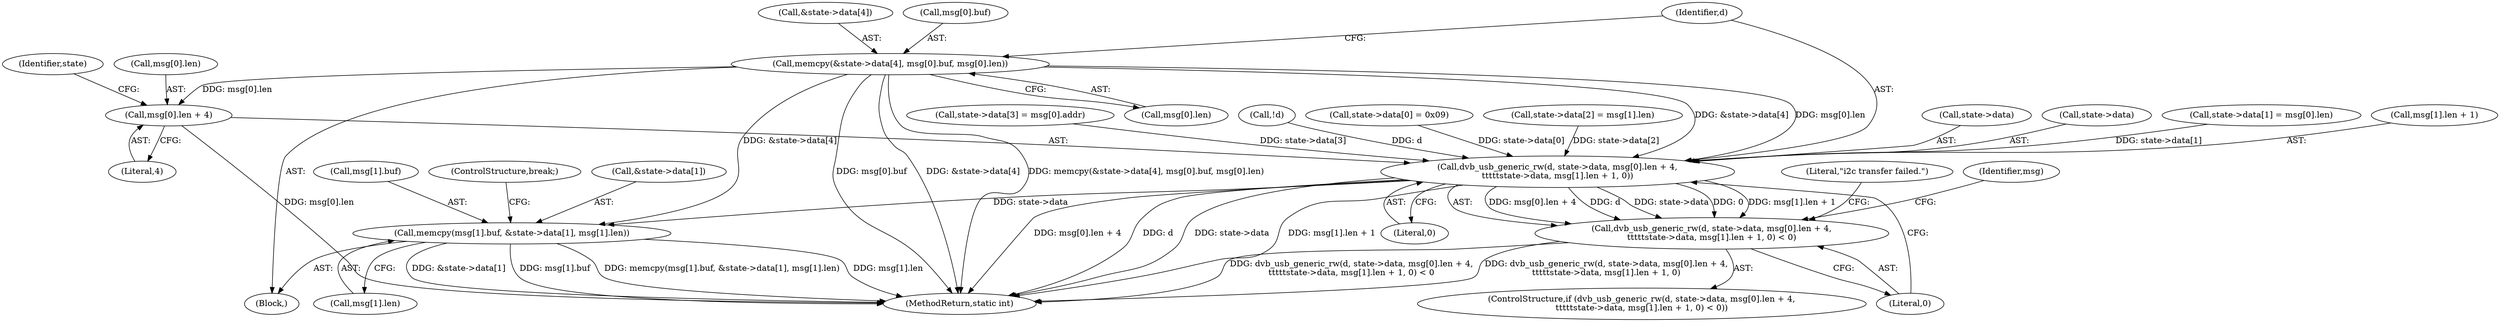 digraph "0_linux_606142af57dad981b78707234cfbd15f9f7b7125_1@API" {
"1000372" [label="(Call,memcpy(&state->data[4], msg[0].buf, msg[0].len))"];
"1000391" [label="(Call,dvb_usb_generic_rw(d, state->data, msg[0].len + 4,\n\t\t\t\t\tstate->data, msg[1].len + 1, 0))"];
"1000390" [label="(Call,dvb_usb_generic_rw(d, state->data, msg[0].len + 4,\n\t\t\t\t\tstate->data, msg[1].len + 1, 0) < 0)"];
"1000417" [label="(Call,memcpy(msg[1].buf, &state->data[1], msg[1].len))"];
"1000396" [label="(Call,msg[0].len + 4)"];
"1000397" [label="(Call,msg[0].len)"];
"1000373" [label="(Call,&state->data[4])"];
"1000392" [label="(Identifier,d)"];
"1000396" [label="(Call,msg[0].len + 4)"];
"1000420" [label="(Identifier,msg)"];
"1000434" [label="(ControlStructure,break;)"];
"1000403" [label="(Call,state->data)"];
"1000429" [label="(Call,msg[1].len)"];
"1000393" [label="(Call,state->data)"];
"1000339" [label="(Call,state->data[1] = msg[0].len)"];
"1000451" [label="(MethodReturn,static int)"];
"1000406" [label="(Call,msg[1].len + 1)"];
"1000361" [label="(Call,state->data[3] = msg[0].addr)"];
"1000389" [label="(ControlStructure,if (dvb_usb_generic_rw(d, state->data, msg[0].len + 4,\n\t\t\t\t\tstate->data, msg[1].len + 1, 0) < 0))"];
"1000423" [label="(Call,&state->data[1])"];
"1000413" [label="(Literal,0)"];
"1000372" [label="(Call,memcpy(&state->data[4], msg[0].buf, msg[0].len))"];
"1000391" [label="(Call,dvb_usb_generic_rw(d, state->data, msg[0].len + 4,\n\t\t\t\t\tstate->data, msg[1].len + 1, 0))"];
"1000402" [label="(Literal,4)"];
"1000404" [label="(Identifier,state)"];
"1000418" [label="(Call,msg[1].buf)"];
"1000414" [label="(Literal,0)"];
"1000154" [label="(Block,)"];
"1000417" [label="(Call,memcpy(msg[1].buf, &state->data[1], msg[1].len))"];
"1000114" [label="(Call,!d)"];
"1000416" [label="(Literal,\"i2c transfer failed.\")"];
"1000332" [label="(Call,state->data[0] = 0x09)"];
"1000350" [label="(Call,state->data[2] = msg[1].len)"];
"1000379" [label="(Call,msg[0].buf)"];
"1000384" [label="(Call,msg[0].len)"];
"1000390" [label="(Call,dvb_usb_generic_rw(d, state->data, msg[0].len + 4,\n\t\t\t\t\tstate->data, msg[1].len + 1, 0) < 0)"];
"1000372" -> "1000154"  [label="AST: "];
"1000372" -> "1000384"  [label="CFG: "];
"1000373" -> "1000372"  [label="AST: "];
"1000379" -> "1000372"  [label="AST: "];
"1000384" -> "1000372"  [label="AST: "];
"1000392" -> "1000372"  [label="CFG: "];
"1000372" -> "1000451"  [label="DDG: msg[0].buf"];
"1000372" -> "1000451"  [label="DDG: &state->data[4]"];
"1000372" -> "1000451"  [label="DDG: memcpy(&state->data[4], msg[0].buf, msg[0].len)"];
"1000372" -> "1000391"  [label="DDG: &state->data[4]"];
"1000372" -> "1000391"  [label="DDG: msg[0].len"];
"1000372" -> "1000396"  [label="DDG: msg[0].len"];
"1000372" -> "1000417"  [label="DDG: &state->data[4]"];
"1000391" -> "1000390"  [label="AST: "];
"1000391" -> "1000413"  [label="CFG: "];
"1000392" -> "1000391"  [label="AST: "];
"1000393" -> "1000391"  [label="AST: "];
"1000396" -> "1000391"  [label="AST: "];
"1000403" -> "1000391"  [label="AST: "];
"1000406" -> "1000391"  [label="AST: "];
"1000413" -> "1000391"  [label="AST: "];
"1000414" -> "1000391"  [label="CFG: "];
"1000391" -> "1000451"  [label="DDG: msg[0].len + 4"];
"1000391" -> "1000451"  [label="DDG: d"];
"1000391" -> "1000451"  [label="DDG: state->data"];
"1000391" -> "1000451"  [label="DDG: msg[1].len + 1"];
"1000391" -> "1000390"  [label="DDG: msg[0].len + 4"];
"1000391" -> "1000390"  [label="DDG: d"];
"1000391" -> "1000390"  [label="DDG: state->data"];
"1000391" -> "1000390"  [label="DDG: 0"];
"1000391" -> "1000390"  [label="DDG: msg[1].len + 1"];
"1000114" -> "1000391"  [label="DDG: d"];
"1000332" -> "1000391"  [label="DDG: state->data[0]"];
"1000350" -> "1000391"  [label="DDG: state->data[2]"];
"1000339" -> "1000391"  [label="DDG: state->data[1]"];
"1000361" -> "1000391"  [label="DDG: state->data[3]"];
"1000391" -> "1000417"  [label="DDG: state->data"];
"1000390" -> "1000389"  [label="AST: "];
"1000390" -> "1000414"  [label="CFG: "];
"1000414" -> "1000390"  [label="AST: "];
"1000416" -> "1000390"  [label="CFG: "];
"1000420" -> "1000390"  [label="CFG: "];
"1000390" -> "1000451"  [label="DDG: dvb_usb_generic_rw(d, state->data, msg[0].len + 4,\n\t\t\t\t\tstate->data, msg[1].len + 1, 0) < 0"];
"1000390" -> "1000451"  [label="DDG: dvb_usb_generic_rw(d, state->data, msg[0].len + 4,\n\t\t\t\t\tstate->data, msg[1].len + 1, 0)"];
"1000417" -> "1000154"  [label="AST: "];
"1000417" -> "1000429"  [label="CFG: "];
"1000418" -> "1000417"  [label="AST: "];
"1000423" -> "1000417"  [label="AST: "];
"1000429" -> "1000417"  [label="AST: "];
"1000434" -> "1000417"  [label="CFG: "];
"1000417" -> "1000451"  [label="DDG: &state->data[1]"];
"1000417" -> "1000451"  [label="DDG: msg[1].buf"];
"1000417" -> "1000451"  [label="DDG: memcpy(msg[1].buf, &state->data[1], msg[1].len)"];
"1000417" -> "1000451"  [label="DDG: msg[1].len"];
"1000396" -> "1000402"  [label="CFG: "];
"1000397" -> "1000396"  [label="AST: "];
"1000402" -> "1000396"  [label="AST: "];
"1000404" -> "1000396"  [label="CFG: "];
"1000396" -> "1000451"  [label="DDG: msg[0].len"];
}
